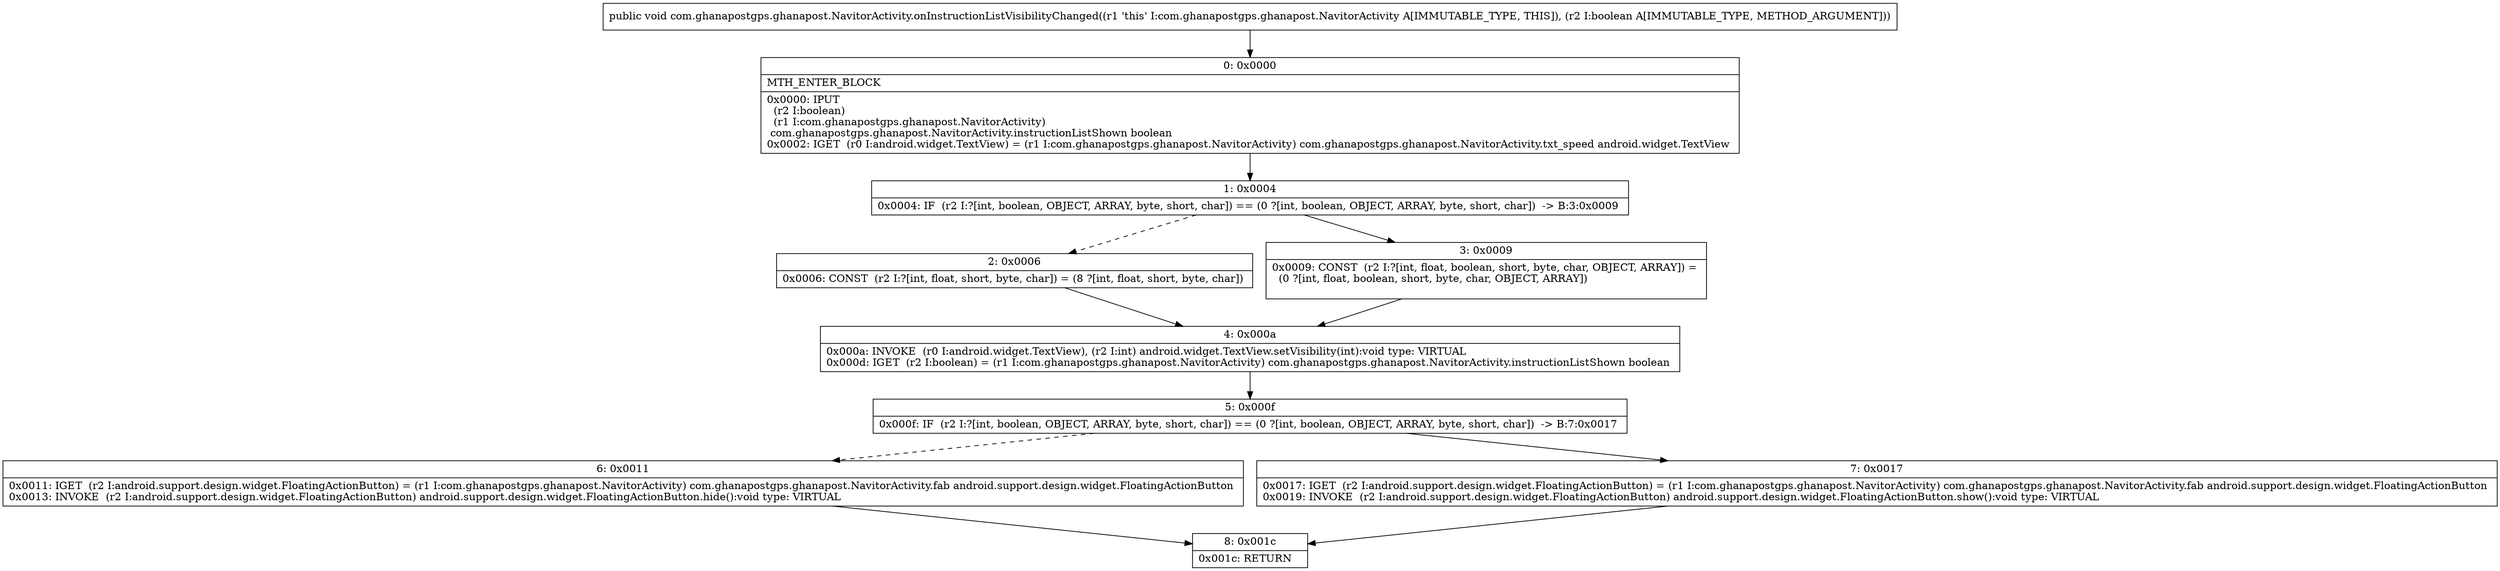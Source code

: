 digraph "CFG forcom.ghanapostgps.ghanapost.NavitorActivity.onInstructionListVisibilityChanged(Z)V" {
Node_0 [shape=record,label="{0\:\ 0x0000|MTH_ENTER_BLOCK\l|0x0000: IPUT  \l  (r2 I:boolean)\l  (r1 I:com.ghanapostgps.ghanapost.NavitorActivity)\l com.ghanapostgps.ghanapost.NavitorActivity.instructionListShown boolean \l0x0002: IGET  (r0 I:android.widget.TextView) = (r1 I:com.ghanapostgps.ghanapost.NavitorActivity) com.ghanapostgps.ghanapost.NavitorActivity.txt_speed android.widget.TextView \l}"];
Node_1 [shape=record,label="{1\:\ 0x0004|0x0004: IF  (r2 I:?[int, boolean, OBJECT, ARRAY, byte, short, char]) == (0 ?[int, boolean, OBJECT, ARRAY, byte, short, char])  \-\> B:3:0x0009 \l}"];
Node_2 [shape=record,label="{2\:\ 0x0006|0x0006: CONST  (r2 I:?[int, float, short, byte, char]) = (8 ?[int, float, short, byte, char]) \l}"];
Node_3 [shape=record,label="{3\:\ 0x0009|0x0009: CONST  (r2 I:?[int, float, boolean, short, byte, char, OBJECT, ARRAY]) = \l  (0 ?[int, float, boolean, short, byte, char, OBJECT, ARRAY])\l \l}"];
Node_4 [shape=record,label="{4\:\ 0x000a|0x000a: INVOKE  (r0 I:android.widget.TextView), (r2 I:int) android.widget.TextView.setVisibility(int):void type: VIRTUAL \l0x000d: IGET  (r2 I:boolean) = (r1 I:com.ghanapostgps.ghanapost.NavitorActivity) com.ghanapostgps.ghanapost.NavitorActivity.instructionListShown boolean \l}"];
Node_5 [shape=record,label="{5\:\ 0x000f|0x000f: IF  (r2 I:?[int, boolean, OBJECT, ARRAY, byte, short, char]) == (0 ?[int, boolean, OBJECT, ARRAY, byte, short, char])  \-\> B:7:0x0017 \l}"];
Node_6 [shape=record,label="{6\:\ 0x0011|0x0011: IGET  (r2 I:android.support.design.widget.FloatingActionButton) = (r1 I:com.ghanapostgps.ghanapost.NavitorActivity) com.ghanapostgps.ghanapost.NavitorActivity.fab android.support.design.widget.FloatingActionButton \l0x0013: INVOKE  (r2 I:android.support.design.widget.FloatingActionButton) android.support.design.widget.FloatingActionButton.hide():void type: VIRTUAL \l}"];
Node_7 [shape=record,label="{7\:\ 0x0017|0x0017: IGET  (r2 I:android.support.design.widget.FloatingActionButton) = (r1 I:com.ghanapostgps.ghanapost.NavitorActivity) com.ghanapostgps.ghanapost.NavitorActivity.fab android.support.design.widget.FloatingActionButton \l0x0019: INVOKE  (r2 I:android.support.design.widget.FloatingActionButton) android.support.design.widget.FloatingActionButton.show():void type: VIRTUAL \l}"];
Node_8 [shape=record,label="{8\:\ 0x001c|0x001c: RETURN   \l}"];
MethodNode[shape=record,label="{public void com.ghanapostgps.ghanapost.NavitorActivity.onInstructionListVisibilityChanged((r1 'this' I:com.ghanapostgps.ghanapost.NavitorActivity A[IMMUTABLE_TYPE, THIS]), (r2 I:boolean A[IMMUTABLE_TYPE, METHOD_ARGUMENT])) }"];
MethodNode -> Node_0;
Node_0 -> Node_1;
Node_1 -> Node_2[style=dashed];
Node_1 -> Node_3;
Node_2 -> Node_4;
Node_3 -> Node_4;
Node_4 -> Node_5;
Node_5 -> Node_6[style=dashed];
Node_5 -> Node_7;
Node_6 -> Node_8;
Node_7 -> Node_8;
}

